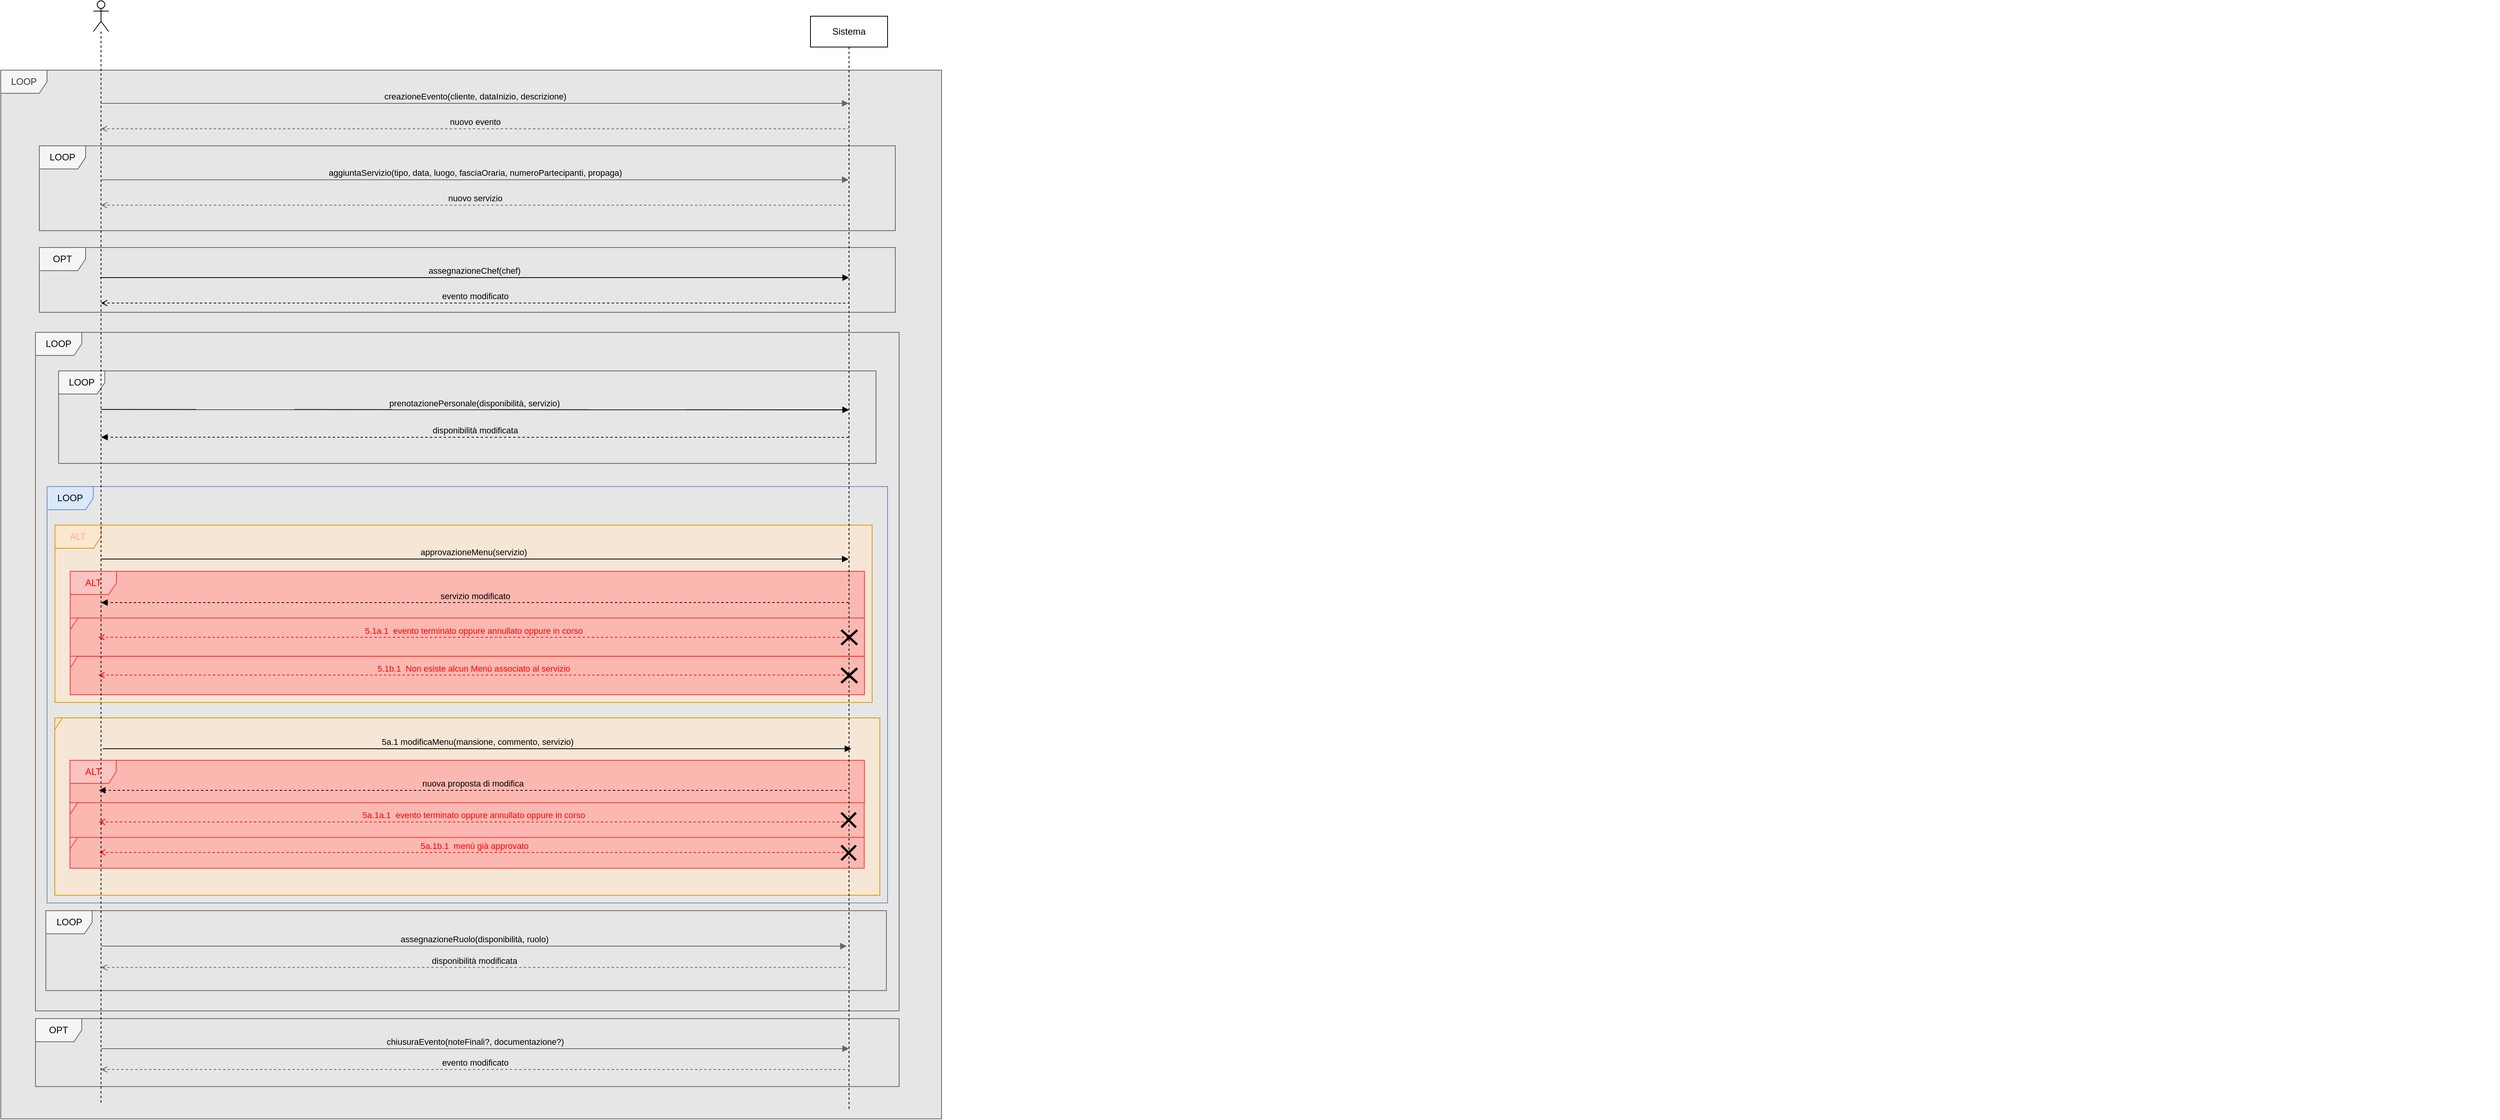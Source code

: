 <mxfile version="21.6.8" type="device">
  <diagram name="Page-1" id="aDgRZFvFXDjg_jGfRXhe">
    <mxGraphModel dx="1993" dy="546" grid="1" gridSize="10" guides="1" tooltips="1" connect="1" arrows="1" fold="1" page="1" pageScale="1" pageWidth="827" pageHeight="1169" math="0" shadow="0">
      <root>
        <mxCell id="0" />
        <mxCell id="1" parent="0" />
        <mxCell id="en180CTn0l9zymGrBvhz-39" value="LOOP" style="shape=umlFrame;whiteSpace=wrap;html=1;pointerEvents=0;fillColor=#F5F5F5;strokeColor=#666666;fontColor=#333333;swimlaneFillColor=#E6E6E6;" parent="1" vertex="1">
          <mxGeometry x="-340" y="260" width="1220" height="1360" as="geometry" />
        </mxCell>
        <mxCell id="en180CTn0l9zymGrBvhz-40" value="" style="group" parent="1" vertex="1" connectable="0">
          <mxGeometry x="-300" y="270" width="3200" height="1308.08" as="geometry" />
        </mxCell>
        <mxCell id="en180CTn0l9zymGrBvhz-18" value="" style="group" parent="en180CTn0l9zymGrBvhz-40" vertex="1" connectable="0">
          <mxGeometry x="30" width="1060" height="88.081" as="geometry" />
        </mxCell>
        <mxCell id="ziAq5ncUOEXPv-bApJY8-3" value="creazioneEvento(cliente, dataInizio, descrizione)" style="html=1;verticalAlign=bottom;endArrow=block;edgeStyle=elbowEdgeStyle;elbow=vertical;curved=0;rounded=0;strokeColor=#666666;labelBackgroundColor=none;" parent="en180CTn0l9zymGrBvhz-18" source="ziAq5ncUOEXPv-bApJY8-1" target="ziAq5ncUOEXPv-bApJY8-2" edge="1">
          <mxGeometry width="80" relative="1" as="geometry">
            <mxPoint x="80" as="sourcePoint" />
            <mxPoint x="500" y="11.01" as="targetPoint" />
            <Array as="points">
              <mxPoint x="760" y="33.03" />
              <mxPoint x="50" />
            </Array>
          </mxGeometry>
        </mxCell>
        <mxCell id="ziAq5ncUOEXPv-bApJY8-4" value="nuovo evento" style="html=1;verticalAlign=bottom;endArrow=none;edgeStyle=elbowEdgeStyle;elbow=vertical;curved=0;rounded=0;startArrow=open;startFill=0;endFill=0;dashed=1;strokeColor=#666666;labelBackgroundColor=none;" parent="en180CTn0l9zymGrBvhz-18" source="ziAq5ncUOEXPv-bApJY8-1" target="ziAq5ncUOEXPv-bApJY8-2" edge="1">
          <mxGeometry width="80" relative="1" as="geometry">
            <mxPoint x="630" y="187.172" as="sourcePoint" />
            <mxPoint x="710" y="187.172" as="targetPoint" />
            <Array as="points">
              <mxPoint x="760" y="66.061" />
              <mxPoint x="550" y="44.04" />
            </Array>
          </mxGeometry>
        </mxCell>
        <mxCell id="en180CTn0l9zymGrBvhz-37" value="LOOP" style="shape=umlFrame;whiteSpace=wrap;html=1;pointerEvents=0;fillColor=#F5F5F5;strokeColor=#666666;swimlaneFillColor=#E6E6E6;" parent="en180CTn0l9zymGrBvhz-40" vertex="1">
          <mxGeometry x="5" y="330" width="1120" height="880" as="geometry" />
        </mxCell>
        <mxCell id="DYl_nhM4-Qo1yMT7ztg8-1" value="" style="group" parent="en180CTn0l9zymGrBvhz-40" vertex="1" connectable="0">
          <mxGeometry x="10" y="88.08" width="1110" height="110" as="geometry" />
        </mxCell>
        <mxCell id="DYl_nhM4-Qo1yMT7ztg8-4" value="LOOP" style="shape=umlFrame;whiteSpace=wrap;html=1;pointerEvents=0;fillColor=#F5F5F5;strokeColor=#666666;swimlaneFillColor=#E6E6E6;gradientColor=none;shadow=0;" parent="DYl_nhM4-Qo1yMT7ztg8-1" vertex="1">
          <mxGeometry width="1110" height="110" as="geometry" />
        </mxCell>
        <mxCell id="LqKblC7Wvc4Bk4WyccNA-124" value="LOOP" style="shape=umlFrame;whiteSpace=wrap;html=1;pointerEvents=0;fillColor=#F5F5F5;strokeColor=#666666;" parent="en180CTn0l9zymGrBvhz-40" vertex="1">
          <mxGeometry x="35" y="380" width="1060" height="120" as="geometry" />
        </mxCell>
        <mxCell id="LqKblC7Wvc4Bk4WyccNA-119" value="OPT" style="shape=umlFrame;whiteSpace=wrap;html=1;pointerEvents=0;fillColor=#F5F5F5;strokeColor=#666666;swimlaneFillColor=#E6E6E6;" parent="en180CTn0l9zymGrBvhz-40" vertex="1">
          <mxGeometry x="10" y="220" width="1110" height="84" as="geometry" />
        </mxCell>
        <mxCell id="foloLPQ4tg3pwpEgOCVB-10" value="OPT" style="shape=umlFrame;whiteSpace=wrap;html=1;pointerEvents=0;fillColor=#F5F5F5;strokeColor=#666666;" parent="en180CTn0l9zymGrBvhz-40" vertex="1">
          <mxGeometry x="5" y="1220" width="1120" height="88.08" as="geometry" />
        </mxCell>
        <mxCell id="foloLPQ4tg3pwpEgOCVB-11" value="chiusuraEvento(noteFinali?, documentazione?)" style="html=1;verticalAlign=bottom;endArrow=block;edgeStyle=elbowEdgeStyle;elbow=vertical;curved=0;rounded=0;movable=1;resizable=1;rotatable=1;deletable=1;editable=1;locked=0;connectable=1;strokeColor=#666666;labelBackgroundColor=none;" parent="en180CTn0l9zymGrBvhz-40" edge="1">
          <mxGeometry width="80" relative="1" as="geometry">
            <mxPoint x="90" y="1259" as="sourcePoint" />
            <mxPoint x="1060" y="1259" as="targetPoint" />
            <Array as="points">
              <mxPoint x="680" y="1259" />
              <mxPoint x="611.14" y="1305.04" />
            </Array>
          </mxGeometry>
        </mxCell>
        <mxCell id="foloLPQ4tg3pwpEgOCVB-9" value="evento modificato" style="html=1;verticalAlign=bottom;endArrow=none;edgeStyle=elbowEdgeStyle;elbow=vertical;curved=0;rounded=0;startArrow=open;startFill=0;endFill=0;dashed=1;labelBackgroundColor=none;strokeColor=#666666;" parent="en180CTn0l9zymGrBvhz-40" edge="1">
          <mxGeometry width="80" relative="1" as="geometry">
            <mxPoint x="90" y="1285.995" as="sourcePoint" />
            <mxPoint x="1059.5" y="1286.061" as="targetPoint" />
            <Array as="points">
              <mxPoint x="570" y="1286.061" />
            </Array>
          </mxGeometry>
        </mxCell>
        <mxCell id="en180CTn0l9zymGrBvhz-25" value="" style="group" parent="en180CTn0l9zymGrBvhz-40" vertex="1" connectable="0">
          <mxGeometry x="18.5" y="1080" width="1090" height="103.59" as="geometry" />
        </mxCell>
        <mxCell id="en180CTn0l9zymGrBvhz-14" value="assegnazioneRuolo(disponibilità, ruolo)" style="html=1;verticalAlign=bottom;endArrow=block;edgeStyle=elbowEdgeStyle;elbow=vertical;curved=0;rounded=0;movable=1;resizable=1;rotatable=1;deletable=1;editable=1;locked=0;connectable=1;strokeColor=#666666;labelBackgroundColor=none;" parent="en180CTn0l9zymGrBvhz-25" source="ziAq5ncUOEXPv-bApJY8-1" edge="1">
          <mxGeometry width="80" relative="1" as="geometry">
            <mxPoint x="41.132" y="46.04" as="sourcePoint" />
            <mxPoint x="1038.585" y="46.04" as="targetPoint" />
            <Array as="points">
              <mxPoint x="647.83" y="46.04" />
              <mxPoint x="577.021" y="92.08" />
            </Array>
          </mxGeometry>
        </mxCell>
        <mxCell id="en180CTn0l9zymGrBvhz-15" value="disponibilità modificata" style="html=1;verticalAlign=bottom;endArrow=none;edgeStyle=elbowEdgeStyle;elbow=vertical;curved=0;rounded=0;startArrow=open;startFill=0;endFill=0;movable=1;resizable=1;rotatable=1;deletable=1;editable=1;locked=0;connectable=1;dashed=1;labelBackgroundColor=none;strokeColor=#666666;" parent="en180CTn0l9zymGrBvhz-25" source="ziAq5ncUOEXPv-bApJY8-1" edge="1">
          <mxGeometry width="80" relative="1" as="geometry">
            <mxPoint x="41.132" y="73.664" as="sourcePoint" />
            <mxPoint x="1038.585" y="73.664" as="targetPoint" />
            <Array as="points">
              <mxPoint x="555.283" y="73.664" />
            </Array>
          </mxGeometry>
        </mxCell>
        <mxCell id="en180CTn0l9zymGrBvhz-24" value="LOOP" style="shape=umlFrame;whiteSpace=wrap;html=1;pointerEvents=0;fillColor=#F5F5F5;strokeColor=#666666;" parent="en180CTn0l9zymGrBvhz-25" vertex="1">
          <mxGeometry width="1090" height="103.59" as="geometry" />
        </mxCell>
        <mxCell id="LqKblC7Wvc4Bk4WyccNA-173" value="LOOP" style="shape=umlFrame;whiteSpace=wrap;html=1;pointerEvents=0;fillColor=#dae8fc;strokeColor=#6c8ebf;" parent="en180CTn0l9zymGrBvhz-40" vertex="1">
          <mxGeometry x="20" y="530" width="1090" height="540" as="geometry" />
        </mxCell>
        <mxCell id="LqKblC7Wvc4Bk4WyccNA-151" value="ALT" style="shape=umlFrame;whiteSpace=wrap;html=1;fontColor=#FFA89E;swimlaneFillColor=#FFE6CC;fillColor=#ffe6cc;strokeColor=#d79b00;fillOpacity=60;container=0;" parent="en180CTn0l9zymGrBvhz-40" vertex="1">
          <mxGeometry x="30.28" y="580" width="1059.72" height="230" as="geometry" />
        </mxCell>
        <mxCell id="LqKblC7Wvc4Bk4WyccNA-152" value="approvazioneMenu(servizio)" style="html=1;verticalAlign=bottom;endArrow=block;edgeStyle=elbowEdgeStyle;elbow=vertical;curved=0;rounded=0;labelBackgroundColor=none;" parent="en180CTn0l9zymGrBvhz-40" target="ziAq5ncUOEXPv-bApJY8-2" edge="1">
          <mxGeometry x="-0.003" relative="1" as="geometry">
            <mxPoint x="89.997" y="624" as="sourcePoint" />
            <Array as="points" />
            <mxPoint x="1087.449" y="625" as="targetPoint" />
            <mxPoint as="offset" />
          </mxGeometry>
        </mxCell>
        <mxCell id="LqKblC7Wvc4Bk4WyccNA-160" value="" style="shape=umlFrame;whiteSpace=wrap;html=1;fontColor=#FFA89E;swimlaneFillColor=#FFE6CC;fillColor=#ffe6cc;strokeColor=#d79b00;fillOpacity=60;width=10;height=15;" parent="en180CTn0l9zymGrBvhz-40" vertex="1">
          <mxGeometry x="30" y="830" width="1070" height="230" as="geometry" />
        </mxCell>
        <mxCell id="LqKblC7Wvc4Bk4WyccNA-161" value="5a.1 modificaMenu(mansione, commento, servizio)" style="html=1;verticalAlign=bottom;endArrow=block;edgeStyle=elbowEdgeStyle;elbow=horizontal;curved=0;rounded=0;labelBackgroundColor=none;" parent="en180CTn0l9zymGrBvhz-40" edge="1">
          <mxGeometry relative="1" as="geometry">
            <mxPoint x="92.157" y="870" as="sourcePoint" />
            <Array as="points">
              <mxPoint x="189.49" y="870" />
            </Array>
            <mxPoint x="1062.99" y="870" as="targetPoint" />
          </mxGeometry>
        </mxCell>
        <mxCell id="LqKblC7Wvc4Bk4WyccNA-163" value="ALT" style="shape=umlFrame;whiteSpace=wrap;html=1;swimlaneFillColor=#FF9999;fillColor=#f8cecc;strokeColor=#FF3333;fillOpacity=60;fontColor=#FF0000;" parent="en180CTn0l9zymGrBvhz-40" vertex="1">
          <mxGeometry x="49.72" y="885" width="1030.28" height="55" as="geometry" />
        </mxCell>
        <mxCell id="LqKblC7Wvc4Bk4WyccNA-164" value="nuova proposta di modifica" style="html=1;verticalAlign=bottom;endArrow=block;edgeStyle=elbowEdgeStyle;elbow=vertical;curved=0;rounded=0;labelBackgroundColor=none;dashed=1;" parent="en180CTn0l9zymGrBvhz-40" edge="1">
          <mxGeometry relative="1" as="geometry">
            <mxPoint x="1056.79" y="924" as="sourcePoint" />
            <mxPoint x="87.288" y="924.14" as="targetPoint" />
          </mxGeometry>
        </mxCell>
        <mxCell id="LqKblC7Wvc4Bk4WyccNA-165" value="" style="shape=umlFrame;whiteSpace=wrap;html=1;swimlaneFillColor=#FF9999;fillColor=#f8cecc;strokeColor=#FF3333;fillOpacity=60;fontColor=#FF0000;width=10;height=15;" parent="en180CTn0l9zymGrBvhz-40" vertex="1">
          <mxGeometry x="49.72" y="940" width="1030" height="45" as="geometry" />
        </mxCell>
        <mxCell id="LqKblC7Wvc4Bk4WyccNA-174" value="5a.1a.1&amp;nbsp; evento terminato oppure annullato oppure in corso" style="html=1;verticalAlign=bottom;endArrow=open;edgeStyle=elbowEdgeStyle;elbow=vertical;curved=0;rounded=0;labelBackgroundColor=none;dashed=1;strokeColor=#FF0000;fontColor=#FF0000;endFill=0;" parent="en180CTn0l9zymGrBvhz-40" edge="1">
          <mxGeometry relative="1" as="geometry">
            <mxPoint x="1059.22" y="965" as="sourcePoint" />
            <mxPoint x="87.29" y="964.97" as="targetPoint" />
          </mxGeometry>
        </mxCell>
        <mxCell id="LqKblC7Wvc4Bk4WyccNA-178" value="" style="shape=umlFrame;whiteSpace=wrap;html=1;swimlaneFillColor=#FF9999;fillColor=#f8cecc;strokeColor=#FF3333;fillOpacity=60;fontColor=#FF0000;width=10;height=15;" parent="en180CTn0l9zymGrBvhz-40" vertex="1">
          <mxGeometry x="49.72" y="985" width="1030" height="40" as="geometry" />
        </mxCell>
        <mxCell id="LqKblC7Wvc4Bk4WyccNA-179" value="5a.1b.1&amp;nbsp; menù già approvato" style="html=1;verticalAlign=bottom;endArrow=open;edgeStyle=elbowEdgeStyle;elbow=vertical;curved=0;rounded=0;labelBackgroundColor=none;dashed=1;strokeColor=#FF0000;fontColor=#FF0000;endFill=0;" parent="en180CTn0l9zymGrBvhz-40" edge="1">
          <mxGeometry relative="1" as="geometry">
            <mxPoint x="1059.5" y="1004.53" as="sourcePoint" />
            <mxPoint x="87.57" y="1004.5" as="targetPoint" />
          </mxGeometry>
        </mxCell>
        <mxCell id="LqKblC7Wvc4Bk4WyccNA-154" value="ALT" style="shape=umlFrame;whiteSpace=wrap;html=1;swimlaneFillColor=#FF9999;fillColor=#f8cecc;strokeColor=#FF3333;fillOpacity=60;fontColor=#FF0000;" parent="en180CTn0l9zymGrBvhz-40" vertex="1">
          <mxGeometry x="50" y="640" width="1030" height="60.55" as="geometry" />
        </mxCell>
        <mxCell id="LqKblC7Wvc4Bk4WyccNA-158" value="" style="shape=umlFrame;whiteSpace=wrap;html=1;swimlaneFillColor=#FF9999;fillColor=#f8cecc;strokeColor=#FF3333;fillOpacity=60;fontColor=#FF0000;width=10;height=15;" parent="en180CTn0l9zymGrBvhz-40" vertex="1">
          <mxGeometry x="50" y="700.55" width="1030" height="50" as="geometry" />
        </mxCell>
        <mxCell id="LqKblC7Wvc4Bk4WyccNA-159" value="5.1a.1&amp;nbsp; evento terminato oppure annullato oppure in corso" style="html=1;verticalAlign=bottom;endArrow=open;edgeStyle=elbowEdgeStyle;elbow=vertical;curved=0;rounded=0;labelBackgroundColor=none;dashed=1;strokeColor=#FF0000;fontColor=#FF0000;endFill=0;" parent="en180CTn0l9zymGrBvhz-40" source="ziAq5ncUOEXPv-bApJY8-2" edge="1">
          <mxGeometry relative="1" as="geometry">
            <mxPoint x="1069.26" y="724.883" as="sourcePoint" />
            <mxPoint x="86.45" y="725.43" as="targetPoint" />
          </mxGeometry>
        </mxCell>
        <mxCell id="LqKblC7Wvc4Bk4WyccNA-175" value="" style="shape=umlDestroy;whiteSpace=wrap;html=1;strokeWidth=3;targetShapes=umlLifeline;" parent="en180CTn0l9zymGrBvhz-40" vertex="1">
          <mxGeometry x="1049.996" y="716.05" width="20.669" height="19.0" as="geometry" />
        </mxCell>
        <mxCell id="LqKblC7Wvc4Bk4WyccNA-156" value="servizio modificato" style="html=1;verticalAlign=bottom;endArrow=block;edgeStyle=elbowEdgeStyle;elbow=vertical;curved=0;rounded=0;labelBackgroundColor=none;dashed=1;" parent="en180CTn0l9zymGrBvhz-40" target="ziAq5ncUOEXPv-bApJY8-1" edge="1">
          <mxGeometry relative="1" as="geometry">
            <mxPoint x="1059.455" y="680.364" as="sourcePoint" />
            <mxPoint x="75.687" y="680.333" as="targetPoint" />
            <Array as="points" />
          </mxGeometry>
        </mxCell>
        <mxCell id="LqKblC7Wvc4Bk4WyccNA-177" value="" style="shape=umlDestroy;whiteSpace=wrap;html=1;strokeWidth=3;targetShapes=umlLifeline;" parent="en180CTn0l9zymGrBvhz-40" vertex="1">
          <mxGeometry x="1050" y="953" width="19" height="19" as="geometry" />
        </mxCell>
        <mxCell id="rMTjNgXuuk11eBkIy-6F-1" value="" style="shape=umlFrame;whiteSpace=wrap;html=1;swimlaneFillColor=#FF9999;fillColor=#f8cecc;strokeColor=#FF3333;fillOpacity=60;fontColor=#FF0000;width=10;height=15;" vertex="1" parent="en180CTn0l9zymGrBvhz-40">
          <mxGeometry x="50" y="750" width="1030" height="50" as="geometry" />
        </mxCell>
        <mxCell id="rMTjNgXuuk11eBkIy-6F-2" value="5.1b.1&amp;nbsp; Non esiste alcun Menù associato al servizio" style="html=1;verticalAlign=bottom;endArrow=open;edgeStyle=elbowEdgeStyle;elbow=vertical;curved=0;rounded=0;labelBackgroundColor=none;dashed=1;strokeColor=#FF0000;fontColor=#FF0000;endFill=0;" edge="1" parent="en180CTn0l9zymGrBvhz-40">
          <mxGeometry relative="1" as="geometry">
            <mxPoint x="1060" y="774.45" as="sourcePoint" />
            <mxPoint x="86.45" y="774.88" as="targetPoint" />
          </mxGeometry>
        </mxCell>
        <mxCell id="rMTjNgXuuk11eBkIy-6F-5" value="" style="shape=umlDestroy;whiteSpace=wrap;html=1;strokeWidth=3;targetShapes=umlLifeline;" vertex="1" parent="en180CTn0l9zymGrBvhz-40">
          <mxGeometry x="1050" y="765.5" width="20.669" height="19.0" as="geometry" />
        </mxCell>
        <mxCell id="DYl_nhM4-Qo1yMT7ztg8-2" value="aggiuntaServizio(tipo, data, luogo, fasciaOraria, numeroPartecipanti, propaga)" style="html=1;verticalAlign=bottom;endArrow=block;edgeStyle=elbowEdgeStyle;elbow=vertical;curved=0;rounded=0;strokeColor=#666666;labelBackgroundColor=none;" parent="1" source="ziAq5ncUOEXPv-bApJY8-1" target="ziAq5ncUOEXPv-bApJY8-2" edge="1">
          <mxGeometry width="80" relative="1" as="geometry">
            <mxPoint x="140.64" y="424.141" as="sourcePoint" />
            <mxPoint x="460.64" y="424.141" as="targetPoint" />
            <Array as="points">
              <mxPoint x="200" y="402.12" />
              <mxPoint x="360" y="380.1" />
              <mxPoint x="291.14" y="424.141" />
            </Array>
          </mxGeometry>
        </mxCell>
        <mxCell id="DYl_nhM4-Qo1yMT7ztg8-3" value="nuovo servizio" style="html=1;verticalAlign=bottom;endArrow=none;edgeStyle=elbowEdgeStyle;elbow=vertical;curved=0;rounded=0;startArrow=open;startFill=0;endFill=0;dashed=1;labelBackgroundColor=none;strokeColor=#666666;" parent="1" source="ziAq5ncUOEXPv-bApJY8-1" target="ziAq5ncUOEXPv-bApJY8-2" edge="1">
          <mxGeometry width="80" relative="1" as="geometry">
            <mxPoint x="140.64" y="457.171" as="sourcePoint" />
            <mxPoint x="460.64" y="457.171" as="targetPoint" />
            <Array as="points">
              <mxPoint x="190" y="435.151" />
              <mxPoint x="260" y="413.131" />
            </Array>
          </mxGeometry>
        </mxCell>
        <mxCell id="LqKblC7Wvc4Bk4WyccNA-118" value="evento modificato" style="html=1;verticalAlign=bottom;endArrow=none;edgeStyle=elbowEdgeStyle;elbow=vertical;curved=0;rounded=0;startArrow=open;startFill=0;endFill=0;dashed=1;labelBackgroundColor=none;" parent="1" edge="1">
          <mxGeometry width="80" relative="1" as="geometry">
            <mxPoint x="-210" y="562" as="sourcePoint" />
            <mxPoint x="760" y="562.005" as="targetPoint" />
            <Array as="points">
              <mxPoint x="270" y="562.065" />
            </Array>
          </mxGeometry>
        </mxCell>
        <mxCell id="LqKblC7Wvc4Bk4WyccNA-120" value="assegnazioneChef(chef)" style="html=1;verticalAlign=bottom;endArrow=block;edgeStyle=elbowEdgeStyle;elbow=vertical;curved=0;rounded=0;labelBackgroundColor=none;" parent="1" edge="1">
          <mxGeometry x="-0.0" width="80" relative="1" as="geometry">
            <mxPoint x="-211" y="529" as="sourcePoint" />
            <mxPoint x="760" y="529" as="targetPoint" />
            <Array as="points">
              <mxPoint x="360" y="529.035" />
              <mxPoint x="291.14" y="573.076" />
            </Array>
            <mxPoint as="offset" />
          </mxGeometry>
        </mxCell>
        <mxCell id="ziAq5ncUOEXPv-bApJY8-1" value="" style="shape=umlLifeline;perimeter=lifelinePerimeter;whiteSpace=wrap;html=1;container=1;dropTarget=0;collapsible=0;recursiveResize=0;outlineConnect=0;portConstraint=eastwest;newEdgeStyle={&quot;edgeStyle&quot;:&quot;elbowEdgeStyle&quot;,&quot;elbow&quot;:&quot;vertical&quot;,&quot;curved&quot;:0,&quot;rounded&quot;:0};participant=umlActor;" parent="1" vertex="1">
          <mxGeometry x="-220" y="170" width="20" height="1430" as="geometry" />
        </mxCell>
        <mxCell id="ziAq5ncUOEXPv-bApJY8-2" value="Sistema" style="shape=umlLifeline;perimeter=lifelinePerimeter;whiteSpace=wrap;html=1;container=1;dropTarget=0;collapsible=0;recursiveResize=0;outlineConnect=0;portConstraint=eastwest;newEdgeStyle={&quot;edgeStyle&quot;:&quot;elbowEdgeStyle&quot;,&quot;elbow&quot;:&quot;vertical&quot;,&quot;curved&quot;:0,&quot;rounded&quot;:0};" parent="1" vertex="1">
          <mxGeometry x="710" y="190" width="100" height="1420" as="geometry" />
        </mxCell>
        <mxCell id="LqKblC7Wvc4Bk4WyccNA-180" value="" style="shape=umlDestroy;whiteSpace=wrap;html=1;strokeWidth=3;targetShapes=umlLifeline;" parent="ziAq5ncUOEXPv-bApJY8-2" vertex="1">
          <mxGeometry x="40" y="1075.5" width="19" height="19" as="geometry" />
        </mxCell>
        <mxCell id="LqKblC7Wvc4Bk4WyccNA-128" value="prenotazionePersonale(disponibilità, servizio)" style="html=1;verticalAlign=bottom;endArrow=block;edgeStyle=elbowEdgeStyle;elbow=vertical;curved=0;rounded=0;labelBackgroundColor=none;" parent="1" edge="1">
          <mxGeometry x="-0.003" relative="1" as="geometry">
            <mxPoint x="-210" y="700" as="sourcePoint" />
            <Array as="points" />
            <mxPoint x="760" y="701" as="targetPoint" />
            <mxPoint as="offset" />
          </mxGeometry>
        </mxCell>
        <mxCell id="LqKblC7Wvc4Bk4WyccNA-138" value="disponibilità modificata" style="html=1;verticalAlign=bottom;endArrow=block;edgeStyle=elbowEdgeStyle;elbow=vertical;curved=0;rounded=0;labelBackgroundColor=none;dashed=1;" parent="1" edge="1">
          <mxGeometry relative="1" as="geometry">
            <mxPoint x="759.5" y="736.193" as="sourcePoint" />
            <mxPoint x="-209.902" y="736.0" as="targetPoint" />
          </mxGeometry>
        </mxCell>
      </root>
    </mxGraphModel>
  </diagram>
</mxfile>
